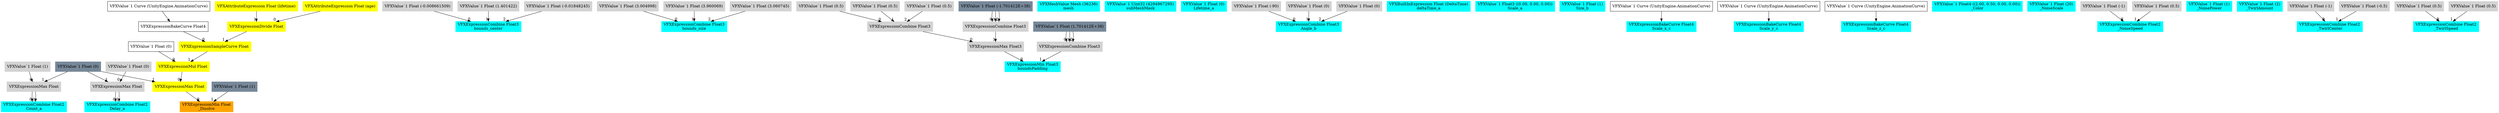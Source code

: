 digraph G {
node0 [shape="box" color="cyan" style="filled" label="VFXExpressionCombine Float2
Count_a"]
node1 [shape="box" color="lightgray" style="filled" label="VFXExpressionMax Float"]
node2 [shape="box" color="lightgray" style="filled" label="VFXValue`1 Float (1)"]
node3 [shape="box" color="lightslategray" style="filled" label="VFXValue`1 Float (0)"]
node4 [shape="box" color="cyan" style="filled" label="VFXExpressionCombine Float2
Delay_a"]
node5 [shape="box" color="lightgray" style="filled" label="VFXExpressionMax Float"]
node6 [shape="box" color="lightgray" style="filled" label="VFXValue`1 Float (0)"]
node7 [shape="box" color="cyan" style="filled" label="VFXExpressionCombine Float3
bounds_center"]
node8 [shape="box" color="lightgray" style="filled" label="VFXValue`1 Float (-0.008661509)"]
node9 [shape="box" color="lightgray" style="filled" label="VFXValue`1 Float (1.401422)"]
node10 [shape="box" color="lightgray" style="filled" label="VFXValue`1 Float (-0.01848245)"]
node11 [shape="box" color="cyan" style="filled" label="VFXExpressionCombine Float3
bounds_size"]
node12 [shape="box" color="lightgray" style="filled" label="VFXValue`1 Float (3.004998)"]
node13 [shape="box" color="lightgray" style="filled" label="VFXValue`1 Float (3.960069)"]
node14 [shape="box" color="lightgray" style="filled" label="VFXValue`1 Float (3.060745)"]
node15 [shape="box" color="cyan" style="filled" label="VFXExpressionMin Float3
boundsPadding"]
node16 [shape="box" color="lightgray" style="filled" label="VFXExpressionMax Float3"]
node17 [shape="box" color="lightgray" style="filled" label="VFXExpressionCombine Float3"]
node18 [shape="box" color="lightgray" style="filled" label="VFXValue`1 Float (0.5)"]
node19 [shape="box" color="lightgray" style="filled" label="VFXValue`1 Float (0.5)"]
node20 [shape="box" color="lightgray" style="filled" label="VFXValue`1 Float (0.5)"]
node21 [shape="box" color="lightgray" style="filled" label="VFXExpressionCombine Float3"]
node22 [shape="box" color="lightslategray" style="filled" label="VFXValue`1 Float (-1.701412E+38)"]
node23 [shape="box" color="lightgray" style="filled" label="VFXExpressionCombine Float3"]
node24 [shape="box" color="lightslategray" style="filled" label="VFXValue`1 Float (1.701412E+38)"]
node25 [shape="box" color="cyan" style="filled" label="VFXMeshValue Mesh (36236)
mesh"]
node26 [shape="box" color="cyan" style="filled" label="VFXValue`1 Uint32 (4294967295)
subMeshMask"]
node27 [shape="box" color="cyan" style="filled" label="VFXValue`1 Float (0)
Lifetime_a"]
node28 [shape="box" color="cyan" style="filled" label="VFXExpressionCombine Float3
Angle_b"]
node29 [shape="box" color="lightgray" style="filled" label="VFXValue`1 Float (-90)"]
node30 [shape="box" color="lightgray" style="filled" label="VFXValue`1 Float (0)"]
node31 [shape="box" color="lightgray" style="filled" label="VFXValue`1 Float (0)"]
node32 [shape="box" color="cyan" style="filled" label="VFXBuiltInExpression Float (DeltaTime)
deltaTime_a"]
node33 [shape="box" color="cyan" style="filled" label="VFXValue`1 Float3 ((0.00, 0.00, 0.00))
Scale_a"]
node34 [shape="box" color="cyan" style="filled" label="VFXValue`1 Float (1)
Size_b"]
node35 [shape="box" color="cyan" style="filled" label="VFXExpressionBakeCurve Float4
Scale_x_c"]
node36 [shape="box" label="VFXValue`1 Curve (UnityEngine.AnimationCurve)"]
node37 [shape="box" color="cyan" style="filled" label="VFXExpressionBakeCurve Float4
Scale_y_c"]
node38 [shape="box" label="VFXValue`1 Curve (UnityEngine.AnimationCurve)"]
node39 [shape="box" color="cyan" style="filled" label="VFXExpressionBakeCurve Float4
Scale_z_c"]
node40 [shape="box" label="VFXValue`1 Curve (UnityEngine.AnimationCurve)"]
node41 [shape="box" color="cyan" style="filled" label="VFXValue`1 Float4 ((2.00, 0.50, 0.00, 0.00))
_Color"]
node42 [shape="box" color="orange" style="filled" label="VFXExpressionMin Float
_Disolve"]
node43 [shape="box" color="yellow" style="filled" label="VFXExpressionMax Float"]
node44 [shape="box" color="yellow" style="filled" label="VFXExpressionMul Float"]
node45 [shape="box" label="VFXValue`1 Float (0)"]
node46 [shape="box" color="yellow" style="filled" label="VFXExpressionSampleCurve Float"]
node47 [shape="box" label="VFXExpressionBakeCurve Float4"]
node48 [shape="box" label="VFXValue`1 Curve (UnityEngine.AnimationCurve)"]
node49 [shape="box" color="yellow" style="filled" label="VFXExpressionDivide Float"]
node50 [shape="box" color="yellow" style="filled" label="VFXAttributeExpression Float (age)"]
node51 [shape="box" color="yellow" style="filled" label="VFXAttributeExpression Float (lifetime)"]
node52 [shape="box" color="lightslategray" style="filled" label="VFXValue`1 Float (1)"]
node53 [shape="box" color="cyan" style="filled" label="VFXValue`1 Float (20)
_NoiseScale"]
node54 [shape="box" color="cyan" style="filled" label="VFXExpressionCombine Float2
_NoiseSpeed"]
node55 [shape="box" color="lightgray" style="filled" label="VFXValue`1 Float (-1)"]
node56 [shape="box" color="lightgray" style="filled" label="VFXValue`1 Float (0.5)"]
node57 [shape="box" color="cyan" style="filled" label="VFXValue`1 Float (1)
_NoisePower"]
node58 [shape="box" color="cyan" style="filled" label="VFXValue`1 Float (2)
_TwirlAmount"]
node59 [shape="box" color="cyan" style="filled" label="VFXExpressionCombine Float2
_TwirlCenter"]
node60 [shape="box" color="lightgray" style="filled" label="VFXValue`1 Float (-1)"]
node61 [shape="box" color="lightgray" style="filled" label="VFXValue`1 Float (-0.5)"]
node62 [shape="box" color="cyan" style="filled" label="VFXExpressionCombine Float2
_TwirlSpeed"]
node63 [shape="box" color="lightgray" style="filled" label="VFXValue`1 Float (0.5)"]
node64 [shape="box" color="lightgray" style="filled" label="VFXValue`1 Float (0.5)"]
node1 -> node0 [headlabel="0"]
node1 -> node0 [headlabel="1"]
node2 -> node1 [headlabel="0"]
node3 -> node1 [headlabel="1"]
node5 -> node4 [headlabel="0"]
node5 -> node4 [headlabel="1"]
node6 -> node5 [headlabel="0"]
node3 -> node5 [headlabel="1"]
node8 -> node7 [headlabel="0"]
node9 -> node7 [headlabel="1"]
node10 -> node7 [headlabel="2"]
node12 -> node11 [headlabel="0"]
node13 -> node11 [headlabel="1"]
node14 -> node11 [headlabel="2"]
node16 -> node15 [headlabel="0"]
node23 -> node15 [headlabel="1"]
node17 -> node16 [headlabel="0"]
node21 -> node16 [headlabel="1"]
node18 -> node17 [headlabel="0"]
node19 -> node17 [headlabel="1"]
node20 -> node17 [headlabel="2"]
node22 -> node21 [headlabel="0"]
node22 -> node21 [headlabel="1"]
node22 -> node21 [headlabel="2"]
node24 -> node23 [headlabel="0"]
node24 -> node23 [headlabel="1"]
node24 -> node23 [headlabel="2"]
node29 -> node28 [headlabel="0"]
node30 -> node28 [headlabel="1"]
node31 -> node28 [headlabel="2"]
node36 -> node35 
node38 -> node37 
node40 -> node39 
node43 -> node42 [headlabel="0"]
node52 -> node42 [headlabel="1"]
node44 -> node43 [headlabel="0"]
node3 -> node43 [headlabel="1"]
node45 -> node44 [headlabel="0"]
node46 -> node44 [headlabel="1"]
node47 -> node46 [headlabel="0"]
node49 -> node46 [headlabel="1"]
node48 -> node47 
node50 -> node49 [headlabel="0"]
node51 -> node49 [headlabel="1"]
node55 -> node54 [headlabel="0"]
node56 -> node54 [headlabel="1"]
node60 -> node59 [headlabel="0"]
node61 -> node59 [headlabel="1"]
node63 -> node62 [headlabel="0"]
node64 -> node62 [headlabel="1"]
}
